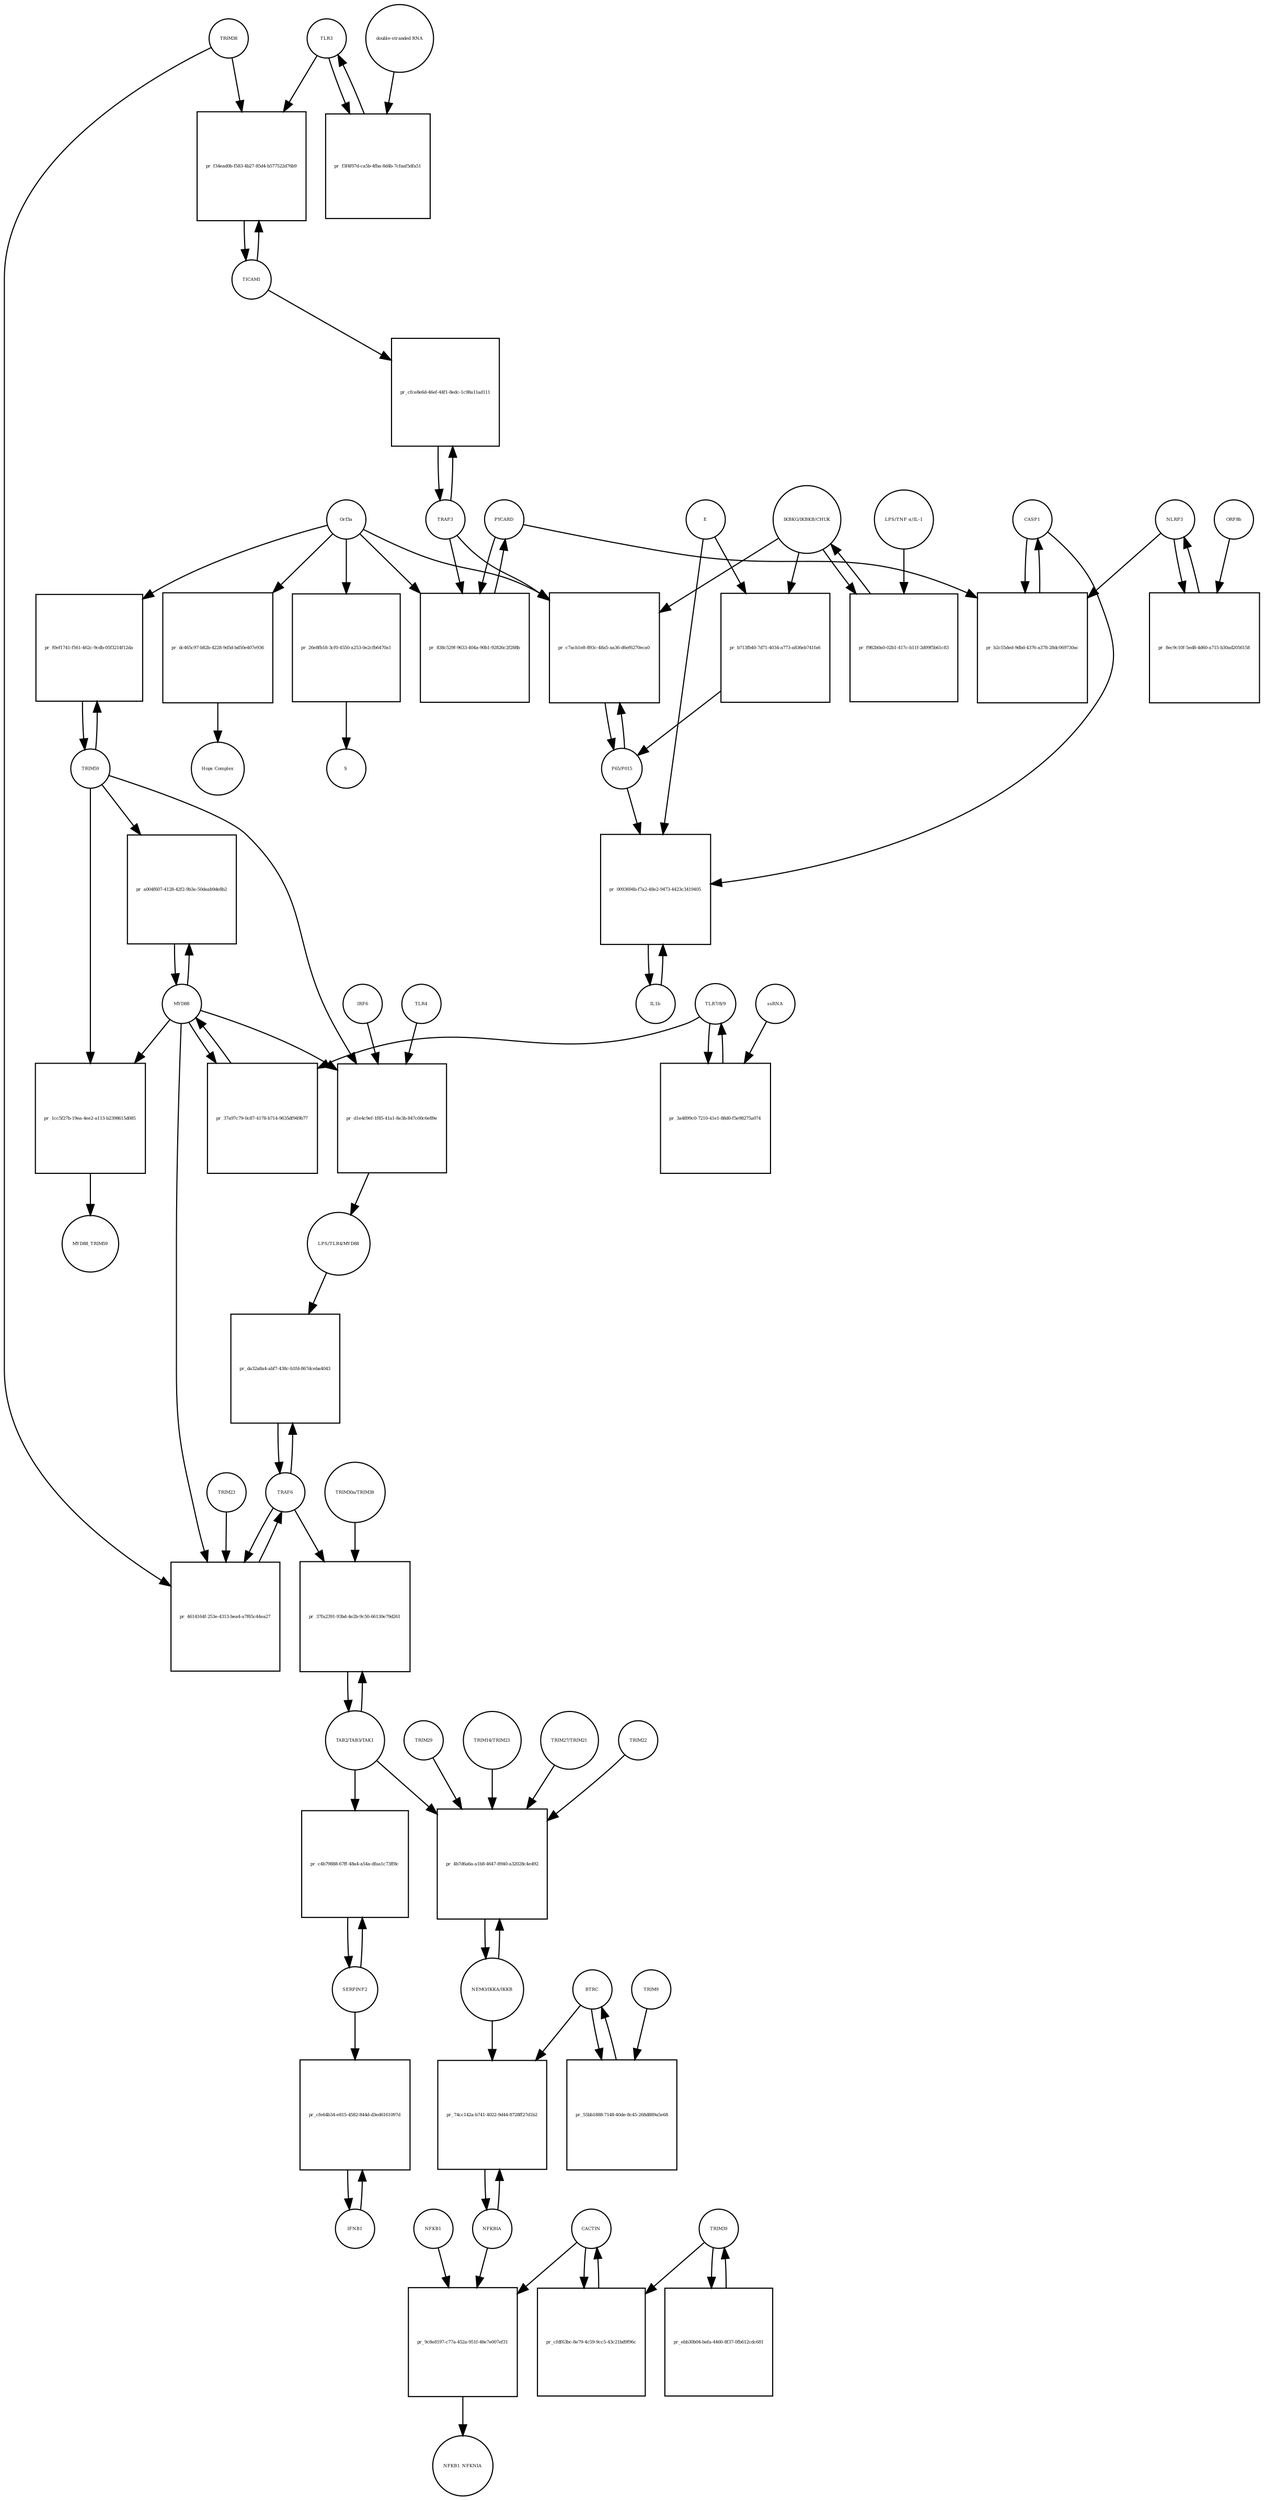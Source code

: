 strict digraph  {
CASP1 [annotation=urn_miriam_hgnc_1499, bipartite=0, cls=macromolecule, fontsize=4, label=CASP1, shape=circle];
"pr_b2c55ded-9dbd-4376-a378-28dc069730ac" [annotation="", bipartite=1, cls=process, fontsize=4, label="pr_b2c55ded-9dbd-4376-a378-28dc069730ac", shape=square];
PYCARD [annotation="", bipartite=0, cls="macromolecule multimer", fontsize=4, label=PYCARD, shape=circle];
NLRP3 [annotation="", bipartite=0, cls="macromolecule multimer", fontsize=4, label=NLRP3, shape=circle];
TRAF6 [annotation=urn_miriam_hgnc_12036, bipartite=0, cls=macromolecule, fontsize=4, label=TRAF6, shape=circle];
"pr_da32a8a4-abf7-438c-b1fd-867dceba4043" [annotation="", bipartite=1, cls=process, fontsize=4, label="pr_da32a8a4-abf7-438c-b1fd-867dceba4043", shape=square];
"LPS/TLR4/MYD88" [annotation="urn_miriam_hgnc_6121|urn_miriam_hgnc_11850|urn_miriam_hgnc_7562", bipartite=0, cls=complex, fontsize=4, label="LPS/TLR4/MYD88", shape=circle];
NFKBIA [annotation=urn_miriam_hgnc_7797, bipartite=0, cls=macromolecule, fontsize=4, label=NFKBIA, shape=circle];
"pr_74cc142a-b741-4022-9d44-8728ff27d1b2" [annotation="", bipartite=1, cls=process, fontsize=4, label="pr_74cc142a-b741-4022-9d44-8728ff27d1b2", shape=square];
BTRC [annotation=urn_miriam_hgnc_1144, bipartite=0, cls=macromolecule, fontsize=4, label=BTRC, shape=circle];
"NEMO/IKKA/IKKB" [annotation="urn_miriam_hgnc_5961|urn_miriam_hgnc_5960|urn_miriam_hgnc_1974", bipartite=0, cls=complex, fontsize=4, label="NEMO/IKKA/IKKB", shape=circle];
IL1b [annotation=urn_miriam_hgnc_5992, bipartite=0, cls=macromolecule, fontsize=4, label=IL1b, shape=circle];
"pr_0093694b-f7a2-48e2-9473-4423c3419405" [annotation="", bipartite=1, cls=process, fontsize=4, label="pr_0093694b-f7a2-48e2-9473-4423c3419405", shape=square];
E [annotation=urn_miriam_ncbiprotein_1796318600, bipartite=0, cls=macromolecule, fontsize=4, label=E, shape=circle];
"P65/P015" [annotation="urn_miriam_hgnc_9955|urn_miriam_hgnc_7794", bipartite=0, cls=complex, fontsize=4, label="P65/P015", shape=circle];
IFNB1 [annotation=urn_miriam_hgnc_5434, bipartite=0, cls=macromolecule, fontsize=4, label=IFNB1, shape=circle];
"pr_cfe64b34-e815-4582-844d-d3ed6161097d" [annotation="", bipartite=1, cls=process, fontsize=4, label="pr_cfe64b34-e815-4582-844d-d3ed6161097d", shape=square];
SERPINF2 [annotation=urn_miriam_hgnc_9075, bipartite=0, cls=macromolecule, fontsize=4, label=SERPINF2, shape=circle];
TLR3 [annotation=urn_miriam_hgnc_11849, bipartite=0, cls=macromolecule, fontsize=4, label=TLR3, shape=circle];
"pr_f3f4f07d-ca5b-4fba-8d4b-7cfaaf5dfa51" [annotation="", bipartite=1, cls=process, fontsize=4, label="pr_f3f4f07d-ca5b-4fba-8d4b-7cfaaf5dfa51", shape=square];
"double-stranded RNA" [annotation="", bipartite=0, cls="nucleic acid feature", fontsize=4, label="double-stranded RNA", shape=circle];
TICAM1 [annotation=urn_miriam_hgnc_18348, bipartite=0, cls=macromolecule, fontsize=4, label=TICAM1, shape=circle];
"pr_f34ead0b-f583-4b27-85d4-b577522d76b9" [annotation="", bipartite=1, cls=process, fontsize=4, label="pr_f34ead0b-f583-4b27-85d4-b577522d76b9", shape=square];
TRIM38 [annotation=urn_miriam_hgnc_10059, bipartite=0, cls=macromolecule, fontsize=4, label=TRIM38, shape=circle];
TRIM59 [annotation="urn_miriam_pubmed_22588174|urn_miriam_hgnc_30834", bipartite=0, cls=macromolecule, fontsize=4, label=TRIM59, shape=circle];
"pr_f0ef1741-f561-462c-9cdb-05f3214f12da" [annotation="", bipartite=1, cls=process, fontsize=4, label="pr_f0ef1741-f561-462c-9cdb-05f3214f12da", shape=square];
Orf3a [annotation=urn_miriam_uniprot_P0DTC3, bipartite=0, cls=macromolecule, fontsize=4, label=Orf3a, shape=circle];
"TLR7/8/9" [annotation="urn_miriam_hgnc_15633|urn_miriam_hgnc_15632|urn_miriam_hgnc_15631", bipartite=0, cls=complex, fontsize=4, label="TLR7/8/9", shape=circle];
"pr_3a4899c0-7210-41e1-88d0-f5e98275a074" [annotation="", bipartite=1, cls=process, fontsize=4, label="pr_3a4899c0-7210-41e1-88d0-f5e98275a074", shape=square];
ssRNA [annotation="", bipartite=0, cls="nucleic acid feature", fontsize=4, label=ssRNA, shape=circle];
MYD88 [annotation=urn_miriam_hgnc_7562, bipartite=0, cls=macromolecule, fontsize=4, label=MYD88, shape=circle];
"pr_37a97c79-0c87-4178-b714-9635df949b77" [annotation="", bipartite=1, cls=process, fontsize=4, label="pr_37a97c79-0c87-4178-b714-9635df949b77", shape=square];
"pr_4614164f-253e-4313-bea4-a7f65c44ea27" [annotation="", bipartite=1, cls=process, fontsize=4, label="pr_4614164f-253e-4313-bea4-a7f65c44ea27", shape=square];
TRIM23 [annotation=urn_miriam_hgnc_660, bipartite=0, cls=macromolecule, fontsize=4, label=TRIM23, shape=circle];
"TAB2/TAB3/TAK1" [annotation="urn_miriam_hgnc_17075|urn_miriam_hgnc_30681|urn_miriam_hgnc_6859", bipartite=0, cls=complex, fontsize=4, label="TAB2/TAB3/TAK1", shape=circle];
"pr_37fa2391-93bd-4e2b-9c50-66130e79d261" [annotation="", bipartite=1, cls=process, fontsize=4, label="pr_37fa2391-93bd-4e2b-9c50-66130e79d261", shape=square];
"TRIM30a/TRIM38" [annotation="urn_miriam_hgnc_10059|urn_miriam_uniprot_P15533", bipartite=0, cls=complex, fontsize=4, label="TRIM30a/TRIM38", shape=circle];
"pr_4b7d6a6a-a1b8-4647-8940-a32028c4e492" [annotation="", bipartite=1, cls=process, fontsize=4, label="pr_4b7d6a6a-a1b8-4647-8940-a32028c4e492", shape=square];
TRIM22 [annotation=urn_miriam_hgnc_16379, bipartite=0, cls=macromolecule, fontsize=4, label=TRIM22, shape=circle];
TRIM29 [annotation=urn_miriam_hgnc_17274, bipartite=0, cls=macromolecule, fontsize=4, label=TRIM29, shape=circle];
"TRIM14/TRIM23" [annotation="urn_miriam_hgnc_16283|urn_miriam_hgnc_660", bipartite=0, cls=complex, fontsize=4, label="TRIM14/TRIM23", shape=circle];
"TRIM27/TRIM21" [annotation="urn_miriam_hgnc_9975|urn_miriam_hgnc_11312", bipartite=0, cls=complex, fontsize=4, label="TRIM27/TRIM21", shape=circle];
"pr_c4b79888-67ff-48a4-a54a-dfaa1c73ff8c" [annotation="", bipartite=1, cls=process, fontsize=4, label="pr_c4b79888-67ff-48a4-a54a-dfaa1c73ff8c", shape=square];
TRAF3 [annotation=urn_miriam_hgnc_12033, bipartite=0, cls=macromolecule, fontsize=4, label=TRAF3, shape=circle];
"pr_cfce8e6d-46ef-44f1-8edc-1c98a11ad111" [annotation="", bipartite=1, cls=process, fontsize=4, label="pr_cfce8e6d-46ef-44f1-8edc-1c98a11ad111", shape=square];
NFKB1 [annotation=urn_miriam_hgnc_7794, bipartite=0, cls=macromolecule, fontsize=4, label=NFKB1, shape=circle];
"pr_9c8e8197-c77a-452a-951f-48e7e007ef31" [annotation="", bipartite=1, cls=process, fontsize=4, label="pr_9c8e8197-c77a-452a-951f-48e7e007ef31", shape=square];
NFKB1_NFKNIA [annotation="", bipartite=0, cls=complex, fontsize=4, label=NFKB1_NFKNIA, shape=circle];
CACTIN [annotation=urn_miriam_hgnc_29938, bipartite=0, cls=macromolecule, fontsize=4, label=CACTIN, shape=circle];
"IKBKG/IKBKB/CHUK" [annotation="urn_miriam_hgnc_5961|urn_miriam_hgnc_5960|urn_miriam_hgnc_1974", bipartite=0, cls=complex, fontsize=4, label="IKBKG/IKBKB/CHUK", shape=circle];
"pr_f982b0a0-02b1-417c-b11f-2d09f5b61c83" [annotation="", bipartite=1, cls=process, fontsize=4, label="pr_f982b0a0-02b1-417c-b11f-2d09f5b61c83", shape=square];
"LPS/TNF α/IL-1" [annotation="urn_miriam_hgnc_6121|urn_miriam_hgnc_11916|urn_miriam_hgnc_5991", bipartite=0, cls=complex, fontsize=4, label="LPS/TNF α/IL-1", shape=circle];
"pr_26e8fb18-3cf0-4550-a253-0e2cfb6470a1" [annotation="", bipartite=1, cls=process, fontsize=4, label="pr_26e8fb18-3cf0-4550-a253-0e2cfb6470a1", shape=square];
S [annotation=urn_miriam_uniprot_P0DTC2, bipartite=0, cls=macromolecule, fontsize=4, label=S, shape=circle];
"pr_c7acb1e8-893c-48a5-aa36-d6ef6270eca0" [annotation="", bipartite=1, cls=process, fontsize=4, label="pr_c7acb1e8-893c-48a5-aa36-d6ef6270eca0", shape=square];
"pr_838c529f-9633-404a-90b1-92826c2f288b" [annotation="", bipartite=1, cls=process, fontsize=4, label="pr_838c529f-9633-404a-90b1-92826c2f288b", shape=square];
"pr_8ec9c10f-5ed8-4d60-a715-b30ad2056158" [annotation="", bipartite=1, cls=process, fontsize=4, label="pr_8ec9c10f-5ed8-4d60-a715-b30ad2056158", shape=square];
ORF8b [annotation=urn_miriam_ncbiprotein_BCD58760, bipartite=0, cls=macromolecule, fontsize=4, label=ORF8b, shape=circle];
"pr_55bb1888-7148-40de-8c45-268d889a5e68" [annotation="", bipartite=1, cls=process, fontsize=4, label="pr_55bb1888-7148-40de-8c45-268d889a5e68", shape=square];
TRIM9 [annotation=urn_miriam_hgnc_16288, bipartite=0, cls=macromolecule, fontsize=4, label=TRIM9, shape=circle];
"pr_b713fb40-7d71-4034-a773-a836eb741fa6" [annotation="", bipartite=1, cls=process, fontsize=4, label="pr_b713fb40-7d71-4034-a773-a836eb741fa6", shape=square];
"pr_cfdf63bc-8e79-4c59-9cc5-43c21bd9f96c" [annotation="", bipartite=1, cls=process, fontsize=4, label="pr_cfdf63bc-8e79-4c59-9cc5-43c21bd9f96c", shape=square];
TRIM39 [annotation=urn_miriam_hgnc_10065, bipartite=0, cls=macromolecule, fontsize=4, label=TRIM39, shape=circle];
"pr_ebb30b04-befa-4460-8f37-0fb612cdc681" [annotation="", bipartite=1, cls=process, fontsize=4, label="pr_ebb30b04-befa-4460-8f37-0fb612cdc681", shape=square];
"pr_dc465c97-b82b-4228-9d5d-bd50e407e936" [annotation="", bipartite=1, cls=process, fontsize=4, label="pr_dc465c97-b82b-4228-9d5d-bd50e407e936", shape=square];
"Hops Complex" [annotation="urn_miriam_uniprot_J9TC74|urn_miriam_hgnc_14583|urn_miriam_hgnc_20593|urn_miriam_hgnc_24048|urn_miriam_hgnc_5013|urn_miriam_hgnc_20266", bipartite=0, cls=complex, fontsize=4, label="Hops Complex", shape=circle];
TLR4 [annotation="", bipartite=0, cls=macromolecule, fontsize=4, label=TLR4, shape=circle];
"pr_d1e4c9ef-1f85-41a1-8e3b-847c00c6e89e" [annotation="", bipartite=1, cls=process, fontsize=4, label="pr_d1e4c9ef-1f85-41a1-8e3b-847c00c6e89e", shape=square];
IRF6 [annotation="", bipartite=0, cls=macromolecule, fontsize=4, label=IRF6, shape=circle];
"pr_a004f607-4128-42f2-9b3e-50deab9de8b2" [annotation="", bipartite=1, cls=process, fontsize=4, label="pr_a004f607-4128-42f2-9b3e-50deab9de8b2", shape=square];
"pr_1cc5f27b-19ea-4ee2-a113-b2398615d085" [annotation="", bipartite=1, cls=process, fontsize=4, label="pr_1cc5f27b-19ea-4ee2-a113-b2398615d085", shape=square];
MYD88_TRIM59 [annotation="", bipartite=0, cls=complex, fontsize=4, label=MYD88_TRIM59, shape=circle];
CASP1 -> "pr_b2c55ded-9dbd-4376-a378-28dc069730ac"  [annotation="", interaction_type=consumption];
CASP1 -> "pr_0093694b-f7a2-48e2-9473-4423c3419405"  [annotation=urn_miriam_pubmed_31034780, interaction_type=catalysis];
"pr_b2c55ded-9dbd-4376-a378-28dc069730ac" -> CASP1  [annotation="", interaction_type=production];
PYCARD -> "pr_b2c55ded-9dbd-4376-a378-28dc069730ac"  [annotation="", interaction_type=consumption];
PYCARD -> "pr_838c529f-9633-404a-90b1-92826c2f288b"  [annotation="", interaction_type=consumption];
NLRP3 -> "pr_b2c55ded-9dbd-4376-a378-28dc069730ac"  [annotation="", interaction_type=consumption];
NLRP3 -> "pr_8ec9c10f-5ed8-4d60-a715-b30ad2056158"  [annotation="", interaction_type=consumption];
TRAF6 -> "pr_da32a8a4-abf7-438c-b1fd-867dceba4043"  [annotation="", interaction_type=consumption];
TRAF6 -> "pr_4614164f-253e-4313-bea4-a7f65c44ea27"  [annotation="", interaction_type=consumption];
TRAF6 -> "pr_37fa2391-93bd-4e2b-9c50-66130e79d261"  [annotation="urn_miriam_pubmed_23758787|urn_miriam_pubmed_25172371|urn_miriam_pubmed_18345001", interaction_type="necessary stimulation"];
"pr_da32a8a4-abf7-438c-b1fd-867dceba4043" -> TRAF6  [annotation="", interaction_type=production];
"LPS/TLR4/MYD88" -> "pr_da32a8a4-abf7-438c-b1fd-867dceba4043"  [annotation=urn_miriam_pubmed_23758787, interaction_type=catalysis];
NFKBIA -> "pr_74cc142a-b741-4022-9d44-8728ff27d1b2"  [annotation="", interaction_type=consumption];
NFKBIA -> "pr_9c8e8197-c77a-452a-951f-48e7e007ef31"  [annotation="", interaction_type=consumption];
"pr_74cc142a-b741-4022-9d44-8728ff27d1b2" -> NFKBIA  [annotation="", interaction_type=production];
BTRC -> "pr_74cc142a-b741-4022-9d44-8728ff27d1b2"  [annotation=urn_miriam_pubmed_21135871, interaction_type=catalysis];
BTRC -> "pr_55bb1888-7148-40de-8c45-268d889a5e68"  [annotation="", interaction_type=consumption];
"NEMO/IKKA/IKKB" -> "pr_74cc142a-b741-4022-9d44-8728ff27d1b2"  [annotation=urn_miriam_pubmed_21135871, interaction_type=catalysis];
"NEMO/IKKA/IKKB" -> "pr_4b7d6a6a-a1b8-4647-8940-a32028c4e492"  [annotation="", interaction_type=consumption];
IL1b -> "pr_0093694b-f7a2-48e2-9473-4423c3419405"  [annotation="", interaction_type=consumption];
"pr_0093694b-f7a2-48e2-9473-4423c3419405" -> IL1b  [annotation="", interaction_type=production];
E -> "pr_0093694b-f7a2-48e2-9473-4423c3419405"  [annotation=urn_miriam_pubmed_31034780, interaction_type=catalysis];
E -> "pr_b713fb40-7d71-4034-a773-a836eb741fa6"  [annotation="urn_miriam_pubmed_32172672|urn_miriam_taxonomy_2697049", interaction_type="necessary stimulation"];
"P65/P015" -> "pr_0093694b-f7a2-48e2-9473-4423c3419405"  [annotation=urn_miriam_pubmed_31034780, interaction_type=stimulation];
"P65/P015" -> "pr_c7acb1e8-893c-48a5-aa36-d6ef6270eca0"  [annotation="", interaction_type=consumption];
IFNB1 -> "pr_cfe64b34-e815-4582-844d-d3ed6161097d"  [annotation="", interaction_type=consumption];
"pr_cfe64b34-e815-4582-844d-d3ed6161097d" -> IFNB1  [annotation="", interaction_type=production];
SERPINF2 -> "pr_cfe64b34-e815-4582-844d-d3ed6161097d"  [annotation=urn_miriam_pubmed_17706453, interaction_type=stimulation];
SERPINF2 -> "pr_c4b79888-67ff-48a4-a54a-dfaa1c73ff8c"  [annotation="", interaction_type=consumption];
TLR3 -> "pr_f3f4f07d-ca5b-4fba-8d4b-7cfaaf5dfa51"  [annotation="", interaction_type=consumption];
TLR3 -> "pr_f34ead0b-f583-4b27-85d4-b577522d76b9"  [annotation="urn_miriam_pubmed_23758787|urn_miriam_pubmed_22539786", interaction_type="necessary stimulation"];
"pr_f3f4f07d-ca5b-4fba-8d4b-7cfaaf5dfa51" -> TLR3  [annotation="", interaction_type=production];
"double-stranded RNA" -> "pr_f3f4f07d-ca5b-4fba-8d4b-7cfaaf5dfa51"  [annotation=urn_miriam_pubmed_23758787, interaction_type="necessary stimulation"];
TICAM1 -> "pr_f34ead0b-f583-4b27-85d4-b577522d76b9"  [annotation="", interaction_type=consumption];
TICAM1 -> "pr_cfce8e6d-46ef-44f1-8edc-1c98a11ad111"  [annotation=urn_miriam_pubmed_28829373, interaction_type="necessary stimulation"];
"pr_f34ead0b-f583-4b27-85d4-b577522d76b9" -> TICAM1  [annotation="", interaction_type=production];
TRIM38 -> "pr_f34ead0b-f583-4b27-85d4-b577522d76b9"  [annotation="urn_miriam_pubmed_23758787|urn_miriam_pubmed_22539786", interaction_type=inhibition];
TRIM38 -> "pr_4614164f-253e-4313-bea4-a7f65c44ea27"  [annotation="urn_miriam_pubmed_15361868|urn_miriam_pubmed_22539786|urn_miriam_pubmed_20724660", interaction_type=inhibition];
TRIM59 -> "pr_f0ef1741-f561-462c-9cdb-05f3214f12da"  [annotation="", interaction_type=consumption];
TRIM59 -> "pr_d1e4c9ef-1f85-41a1-8e3b-847c00c6e89e"  [annotation="", interaction_type=inhibition];
TRIM59 -> "pr_a004f607-4128-42f2-9b3e-50deab9de8b2"  [annotation="", interaction_type=inhibition];
TRIM59 -> "pr_1cc5f27b-19ea-4ee2-a113-b2398615d085"  [annotation="", interaction_type=consumption];
"pr_f0ef1741-f561-462c-9cdb-05f3214f12da" -> TRIM59  [annotation="", interaction_type=production];
Orf3a -> "pr_f0ef1741-f561-462c-9cdb-05f3214f12da"  [annotation=urn_miriam_pubmed_28829373, interaction_type="necessary stimulation"];
Orf3a -> "pr_26e8fb18-3cf0-4550-a253-0e2cfb6470a1"  [annotation=urn_miriam_pubmed_32172672, interaction_type="necessary stimulation"];
Orf3a -> "pr_c7acb1e8-893c-48a5-aa36-d6ef6270eca0"  [annotation="urn_miriam_pubmed_31034780|urn_miriam_pubmed_32172672", interaction_type="necessary stimulation"];
Orf3a -> "pr_838c529f-9633-404a-90b1-92826c2f288b"  [annotation=urn_miriam_pubmed_32172672, interaction_type="necessary stimulation"];
Orf3a -> "pr_dc465c97-b82b-4228-9d5d-bd50e407e936"  [annotation="urn_miriam_pubmed_15316659|urn_miriam_pubmed_17715238|urn_miriam_pubmed_25375324|urn_miriam_pubmed_19590927", interaction_type="necessary stimulation"];
"TLR7/8/9" -> "pr_3a4899c0-7210-41e1-88d0-f5e98275a074"  [annotation="", interaction_type=consumption];
"TLR7/8/9" -> "pr_37a97c79-0c87-4178-b714-9635df949b77"  [annotation=urn_miriam_pubmed_15361868, interaction_type="necessary stimulation"];
"pr_3a4899c0-7210-41e1-88d0-f5e98275a074" -> "TLR7/8/9"  [annotation="", interaction_type=production];
ssRNA -> "pr_3a4899c0-7210-41e1-88d0-f5e98275a074"  [annotation=urn_miriam_pubmed_21782231, interaction_type="necessary stimulation"];
MYD88 -> "pr_37a97c79-0c87-4178-b714-9635df949b77"  [annotation="", interaction_type=consumption];
MYD88 -> "pr_4614164f-253e-4313-bea4-a7f65c44ea27"  [annotation="urn_miriam_pubmed_15361868|urn_miriam_pubmed_22539786|urn_miriam_pubmed_20724660", interaction_type="necessary stimulation"];
MYD88 -> "pr_d1e4c9ef-1f85-41a1-8e3b-847c00c6e89e"  [annotation="", interaction_type=consumption];
MYD88 -> "pr_a004f607-4128-42f2-9b3e-50deab9de8b2"  [annotation="", interaction_type=consumption];
MYD88 -> "pr_1cc5f27b-19ea-4ee2-a113-b2398615d085"  [annotation="", interaction_type=consumption];
"pr_37a97c79-0c87-4178-b714-9635df949b77" -> MYD88  [annotation="", interaction_type=production];
"pr_4614164f-253e-4313-bea4-a7f65c44ea27" -> TRAF6  [annotation="", interaction_type=production];
TRIM23 -> "pr_4614164f-253e-4313-bea4-a7f65c44ea27"  [annotation="urn_miriam_pubmed_15361868|urn_miriam_pubmed_22539786|urn_miriam_pubmed_20724660", interaction_type="necessary stimulation"];
"TAB2/TAB3/TAK1" -> "pr_37fa2391-93bd-4e2b-9c50-66130e79d261"  [annotation="", interaction_type=consumption];
"TAB2/TAB3/TAK1" -> "pr_4b7d6a6a-a1b8-4647-8940-a32028c4e492"  [annotation="urn_miriam_pubmed_23758787|urn_miriam_pubmed_23408607|urn_miriam_pubmed_26358190|urn_miriam_pubmed_27695001|urn_miriam_pubmed_24379373|urn_miriam_pubmed_20724660", interaction_type="necessary stimulation"];
"TAB2/TAB3/TAK1" -> "pr_c4b79888-67ff-48a4-a54a-dfaa1c73ff8c"  [annotation=urn_miriam_pubmed_17706453, interaction_type="necessary stimulation"];
"pr_37fa2391-93bd-4e2b-9c50-66130e79d261" -> "TAB2/TAB3/TAK1"  [annotation="", interaction_type=production];
"TRIM30a/TRIM38" -> "pr_37fa2391-93bd-4e2b-9c50-66130e79d261"  [annotation="urn_miriam_pubmed_23758787|urn_miriam_pubmed_25172371|urn_miriam_pubmed_18345001", interaction_type=inhibition];
"pr_4b7d6a6a-a1b8-4647-8940-a32028c4e492" -> "NEMO/IKKA/IKKB"  [annotation="", interaction_type=production];
TRIM22 -> "pr_4b7d6a6a-a1b8-4647-8940-a32028c4e492"  [annotation="urn_miriam_pubmed_23758787|urn_miriam_pubmed_23408607|urn_miriam_pubmed_26358190|urn_miriam_pubmed_27695001|urn_miriam_pubmed_24379373|urn_miriam_pubmed_20724660", interaction_type=inhibition];
TRIM29 -> "pr_4b7d6a6a-a1b8-4647-8940-a32028c4e492"  [annotation="urn_miriam_pubmed_23758787|urn_miriam_pubmed_23408607|urn_miriam_pubmed_26358190|urn_miriam_pubmed_27695001|urn_miriam_pubmed_24379373|urn_miriam_pubmed_20724660", interaction_type=inhibition];
"TRIM14/TRIM23" -> "pr_4b7d6a6a-a1b8-4647-8940-a32028c4e492"  [annotation="urn_miriam_pubmed_23758787|urn_miriam_pubmed_23408607|urn_miriam_pubmed_26358190|urn_miriam_pubmed_27695001|urn_miriam_pubmed_24379373|urn_miriam_pubmed_20724660", interaction_type="necessary stimulation"];
"TRIM27/TRIM21" -> "pr_4b7d6a6a-a1b8-4647-8940-a32028c4e492"  [annotation="urn_miriam_pubmed_23758787|urn_miriam_pubmed_23408607|urn_miriam_pubmed_26358190|urn_miriam_pubmed_27695001|urn_miriam_pubmed_24379373|urn_miriam_pubmed_20724660", interaction_type=inhibition];
"pr_c4b79888-67ff-48a4-a54a-dfaa1c73ff8c" -> SERPINF2  [annotation="", interaction_type=production];
TRAF3 -> "pr_cfce8e6d-46ef-44f1-8edc-1c98a11ad111"  [annotation="", interaction_type=consumption];
TRAF3 -> "pr_c7acb1e8-893c-48a5-aa36-d6ef6270eca0"  [annotation="urn_miriam_pubmed_31034780|urn_miriam_pubmed_32172672", interaction_type=catalysis];
TRAF3 -> "pr_838c529f-9633-404a-90b1-92826c2f288b"  [annotation=urn_miriam_pubmed_32172672, interaction_type=catalysis];
"pr_cfce8e6d-46ef-44f1-8edc-1c98a11ad111" -> TRAF3  [annotation="", interaction_type=production];
NFKB1 -> "pr_9c8e8197-c77a-452a-951f-48e7e007ef31"  [annotation="", interaction_type=consumption];
"pr_9c8e8197-c77a-452a-951f-48e7e007ef31" -> NFKB1_NFKNIA  [annotation="", interaction_type=production];
CACTIN -> "pr_9c8e8197-c77a-452a-951f-48e7e007ef31"  [annotation=urn_miriam_pubmed_26999213, interaction_type=inhibition];
CACTIN -> "pr_cfdf63bc-8e79-4c59-9cc5-43c21bd9f96c"  [annotation="", interaction_type=consumption];
"IKBKG/IKBKB/CHUK" -> "pr_f982b0a0-02b1-417c-b11f-2d09f5b61c83"  [annotation="", interaction_type=consumption];
"IKBKG/IKBKB/CHUK" -> "pr_c7acb1e8-893c-48a5-aa36-d6ef6270eca0"  [annotation="urn_miriam_pubmed_31034780|urn_miriam_pubmed_32172672", interaction_type=catalysis];
"IKBKG/IKBKB/CHUK" -> "pr_b713fb40-7d71-4034-a773-a836eb741fa6"  [annotation="", interaction_type=consumption];
"pr_f982b0a0-02b1-417c-b11f-2d09f5b61c83" -> "IKBKG/IKBKB/CHUK"  [annotation="", interaction_type=production];
"LPS/TNF α/IL-1" -> "pr_f982b0a0-02b1-417c-b11f-2d09f5b61c83"  [annotation="urn_miriam_pubmed_32172672|urn_miriam_taxonomy_2697049", interaction_type=catalysis];
"pr_26e8fb18-3cf0-4550-a253-0e2cfb6470a1" -> S  [annotation="", interaction_type=production];
"pr_c7acb1e8-893c-48a5-aa36-d6ef6270eca0" -> "P65/P015"  [annotation="", interaction_type=production];
"pr_838c529f-9633-404a-90b1-92826c2f288b" -> PYCARD  [annotation="", interaction_type=production];
"pr_8ec9c10f-5ed8-4d60-a715-b30ad2056158" -> NLRP3  [annotation="", interaction_type=production];
ORF8b -> "pr_8ec9c10f-5ed8-4d60-a715-b30ad2056158"  [annotation=urn_miriam_pubmed_32172672, interaction_type="necessary stimulation"];
"pr_55bb1888-7148-40de-8c45-268d889a5e68" -> BTRC  [annotation="", interaction_type=production];
TRIM9 -> "pr_55bb1888-7148-40de-8c45-268d889a5e68"  [annotation=urn_miriam_pubmed_21135871, interaction_type=inhibition];
"pr_b713fb40-7d71-4034-a773-a836eb741fa6" -> "P65/P015"  [annotation="", interaction_type=production];
"pr_cfdf63bc-8e79-4c59-9cc5-43c21bd9f96c" -> CACTIN  [annotation="", interaction_type=production];
TRIM39 -> "pr_cfdf63bc-8e79-4c59-9cc5-43c21bd9f96c"  [annotation=urn_miriam_pubmed_26999213, interaction_type="necessary stimulation"];
TRIM39 -> "pr_ebb30b04-befa-4460-8f37-0fb612cdc681"  [annotation="", interaction_type=consumption];
"pr_ebb30b04-befa-4460-8f37-0fb612cdc681" -> TRIM39  [annotation="", interaction_type=production];
"pr_dc465c97-b82b-4228-9d5d-bd50e407e936" -> "Hops Complex"  [annotation="", interaction_type=production];
TLR4 -> "pr_d1e4c9ef-1f85-41a1-8e3b-847c00c6e89e"  [annotation="", interaction_type=consumption];
"pr_d1e4c9ef-1f85-41a1-8e3b-847c00c6e89e" -> "LPS/TLR4/MYD88"  [annotation="", interaction_type=production];
IRF6 -> "pr_d1e4c9ef-1f85-41a1-8e3b-847c00c6e89e"  [annotation="", interaction_type=consumption];
"pr_a004f607-4128-42f2-9b3e-50deab9de8b2" -> MYD88  [annotation="", interaction_type=production];
"pr_1cc5f27b-19ea-4ee2-a113-b2398615d085" -> MYD88_TRIM59  [annotation="", interaction_type=production];
}
